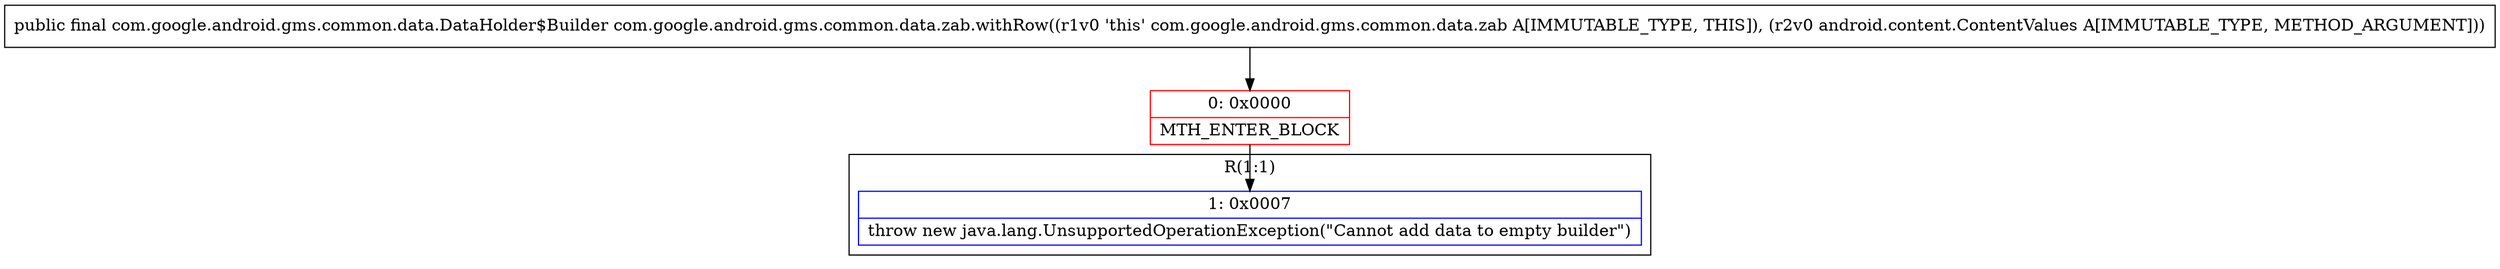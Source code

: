 digraph "CFG forcom.google.android.gms.common.data.zab.withRow(Landroid\/content\/ContentValues;)Lcom\/google\/android\/gms\/common\/data\/DataHolder$Builder;" {
subgraph cluster_Region_861758448 {
label = "R(1:1)";
node [shape=record,color=blue];
Node_1 [shape=record,label="{1\:\ 0x0007|throw new java.lang.UnsupportedOperationException(\"Cannot add data to empty builder\")\l}"];
}
Node_0 [shape=record,color=red,label="{0\:\ 0x0000|MTH_ENTER_BLOCK\l}"];
MethodNode[shape=record,label="{public final com.google.android.gms.common.data.DataHolder$Builder com.google.android.gms.common.data.zab.withRow((r1v0 'this' com.google.android.gms.common.data.zab A[IMMUTABLE_TYPE, THIS]), (r2v0 android.content.ContentValues A[IMMUTABLE_TYPE, METHOD_ARGUMENT])) }"];
MethodNode -> Node_0;
Node_0 -> Node_1;
}


